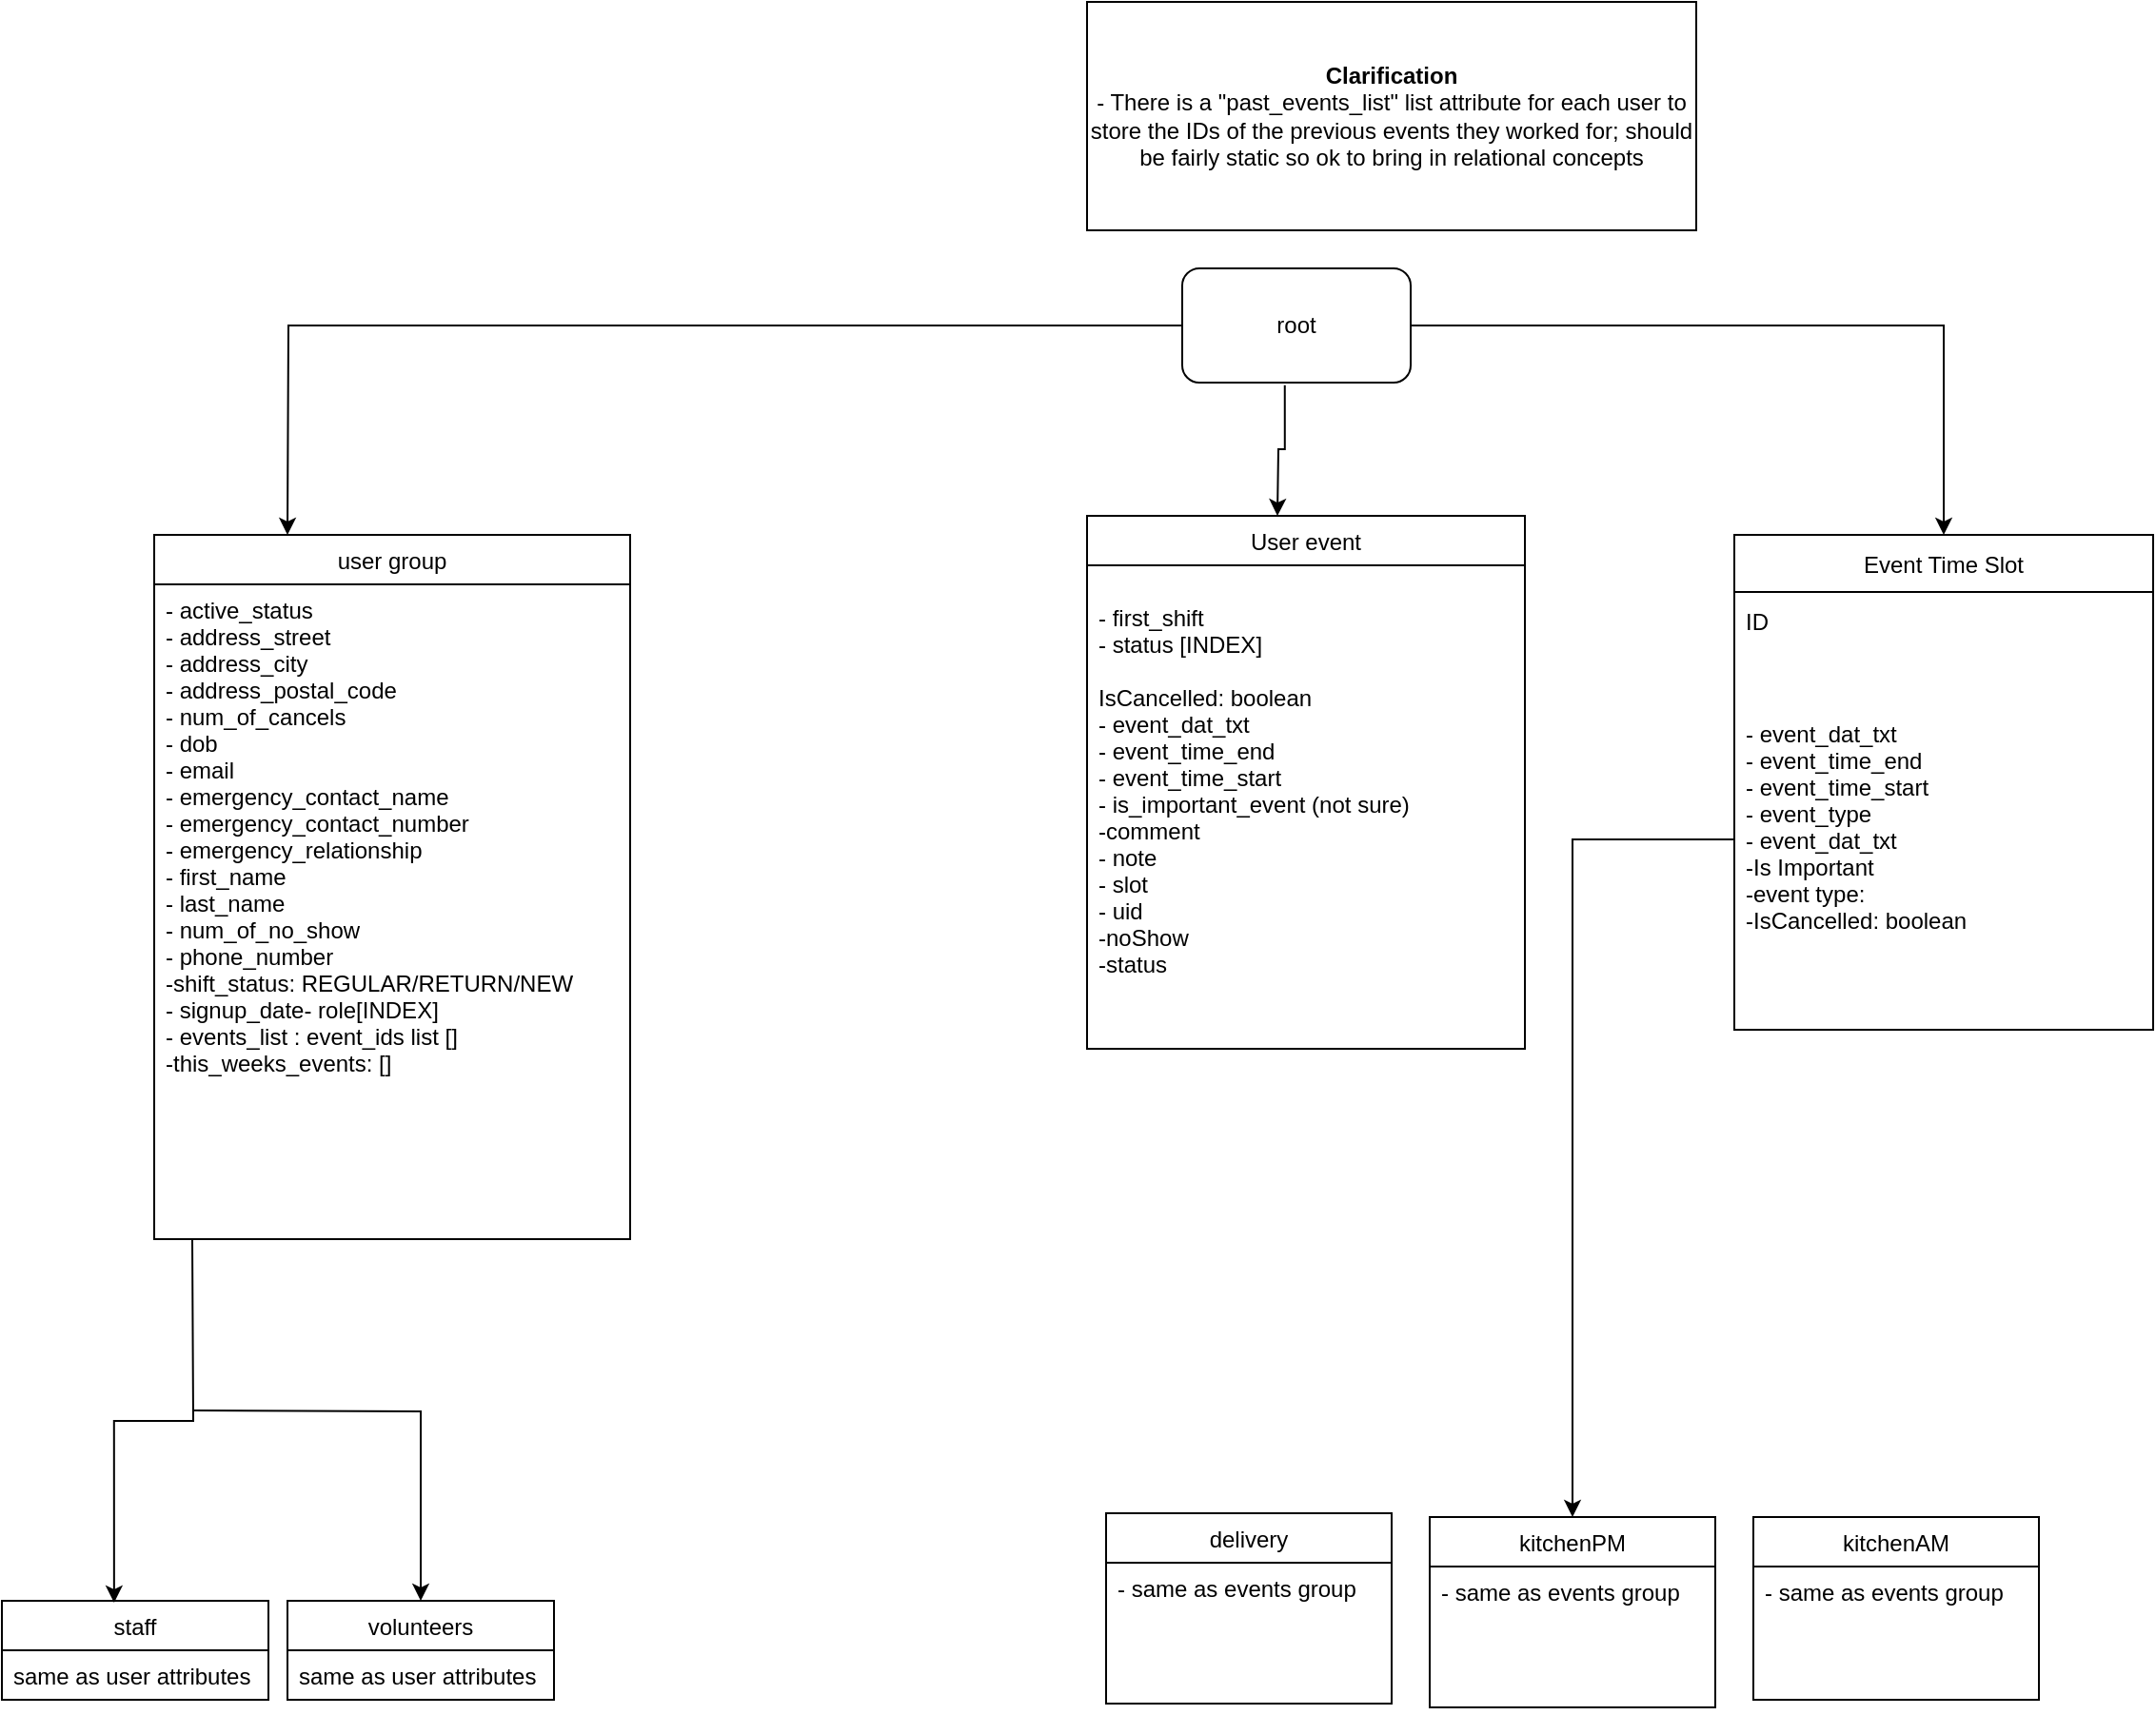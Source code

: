 <mxfile version="16.6.4" type="google"><diagram id="CYc8Alj8YEeZP_eTJ0H1" name="Page-1"><mxGraphModel dx="2188" dy="1157" grid="1" gridSize="10" guides="1" tooltips="1" connect="1" arrows="1" fold="1" page="1" pageScale="1" pageWidth="850" pageHeight="1100" math="0" shadow="0"><root><mxCell id="0"/><mxCell id="1" parent="0"/><mxCell id="iTW5-F_iSUV9SQm6rUlk-3" style="edgeStyle=orthogonalEdgeStyle;rounded=0;orthogonalLoop=1;jettySize=auto;html=1;entryX=0.5;entryY=0;entryDx=0;entryDy=0;" parent="1" source="iTW5-F_iSUV9SQm6rUlk-1" edge="1"><mxGeometry relative="1" as="geometry"><mxPoint x="230" y="280" as="targetPoint"/></mxGeometry></mxCell><mxCell id="iTW5-F_iSUV9SQm6rUlk-22" style="edgeStyle=orthogonalEdgeStyle;rounded=0;orthogonalLoop=1;jettySize=auto;html=1;exitX=0.449;exitY=1.022;exitDx=0;exitDy=0;exitPerimeter=0;" parent="1" source="iTW5-F_iSUV9SQm6rUlk-1" edge="1"><mxGeometry relative="1" as="geometry"><mxPoint x="750" y="270" as="targetPoint"/></mxGeometry></mxCell><mxCell id="XtWPKFYcBMlRlUgMNQ7_-8" style="edgeStyle=orthogonalEdgeStyle;rounded=0;orthogonalLoop=1;jettySize=auto;html=1;exitX=1;exitY=0.5;exitDx=0;exitDy=0;entryX=0.5;entryY=0;entryDx=0;entryDy=0;" edge="1" parent="1" source="iTW5-F_iSUV9SQm6rUlk-1" target="XtWPKFYcBMlRlUgMNQ7_-1"><mxGeometry relative="1" as="geometry"/></mxCell><mxCell id="iTW5-F_iSUV9SQm6rUlk-1" value="root" style="rounded=1;whiteSpace=wrap;html=1;" parent="1" vertex="1"><mxGeometry x="700" y="140" width="120" height="60" as="geometry"/></mxCell><mxCell id="iTW5-F_iSUV9SQm6rUlk-4" value="user group" style="swimlane;fontStyle=0;childLayout=stackLayout;horizontal=1;startSize=26;fillColor=none;horizontalStack=0;resizeParent=1;resizeParentMax=0;resizeLast=0;collapsible=1;marginBottom=0;" parent="1" vertex="1"><mxGeometry x="160" y="280" width="250" height="370" as="geometry"/></mxCell><mxCell id="iTW5-F_iSUV9SQm6rUlk-6" value="- active_status&#xA;- address_street&#xA;- address_city&#xA;- address_postal_code&#xA;- num_of_cancels&#xA;- dob&#xA;- email&#xA;- emergency_contact_name&#xA;- emergency_contact_number&#xA;- emergency_relationship&#xA;- first_name&#xA;- last_name&#xA;- num_of_no_show&#xA;- phone_number&#xA;-shift_status: REGULAR/RETURN/NEW&#xA;- signup_date- role[INDEX]&#xA;- events_list : event_ids list []&#xA;-this_weeks_events: []&#xA;&#xA;&#xA;" style="text;strokeColor=none;fillColor=none;align=left;verticalAlign=top;spacingLeft=4;spacingRight=4;overflow=hidden;rotatable=0;points=[[0,0.5],[1,0.5]];portConstraint=eastwest;" parent="iTW5-F_iSUV9SQm6rUlk-4" vertex="1"><mxGeometry y="26" width="250" height="344" as="geometry"/></mxCell><mxCell id="iTW5-F_iSUV9SQm6rUlk-8" value="volunteers" style="swimlane;fontStyle=0;childLayout=stackLayout;horizontal=1;startSize=26;fillColor=none;horizontalStack=0;resizeParent=1;resizeParentMax=0;resizeLast=0;collapsible=1;marginBottom=0;" parent="1" vertex="1"><mxGeometry x="230" y="840" width="140" height="52" as="geometry"/></mxCell><mxCell id="iTW5-F_iSUV9SQm6rUlk-9" value="same as user attributes" style="text;strokeColor=none;fillColor=none;align=left;verticalAlign=top;spacingLeft=4;spacingRight=4;overflow=hidden;rotatable=0;points=[[0,0.5],[1,0.5]];portConstraint=eastwest;" parent="iTW5-F_iSUV9SQm6rUlk-8" vertex="1"><mxGeometry y="26" width="140" height="26" as="geometry"/></mxCell><mxCell id="iTW5-F_iSUV9SQm6rUlk-12" style="edgeStyle=orthogonalEdgeStyle;rounded=0;orthogonalLoop=1;jettySize=auto;html=1;" parent="1" target="iTW5-F_iSUV9SQm6rUlk-8" edge="1"><mxGeometry relative="1" as="geometry"><mxPoint x="180" y="740" as="sourcePoint"/></mxGeometry></mxCell><mxCell id="iTW5-F_iSUV9SQm6rUlk-13" value="staff" style="swimlane;fontStyle=0;childLayout=stackLayout;horizontal=1;startSize=26;fillColor=none;horizontalStack=0;resizeParent=1;resizeParentMax=0;resizeLast=0;collapsible=1;marginBottom=0;" parent="1" vertex="1"><mxGeometry x="80" y="840" width="140" height="52" as="geometry"/></mxCell><mxCell id="iTW5-F_iSUV9SQm6rUlk-14" value="same as user attributes" style="text;strokeColor=none;fillColor=none;align=left;verticalAlign=top;spacingLeft=4;spacingRight=4;overflow=hidden;rotatable=0;points=[[0,0.5],[1,0.5]];portConstraint=eastwest;" parent="iTW5-F_iSUV9SQm6rUlk-13" vertex="1"><mxGeometry y="26" width="140" height="26" as="geometry"/></mxCell><mxCell id="iTW5-F_iSUV9SQm6rUlk-21" value="&lt;b&gt;Clarification&lt;/b&gt;&lt;br&gt;- There is a &quot;past_events_list&quot; list attribute for each user to store the IDs of the previous events they worked for; should be fairly static so ok to bring in relational concepts" style="rounded=0;whiteSpace=wrap;html=1;" parent="1" vertex="1"><mxGeometry x="650" width="320" height="120" as="geometry"/></mxCell><mxCell id="iTW5-F_iSUV9SQm6rUlk-24" value="User event" style="swimlane;fontStyle=0;childLayout=stackLayout;horizontal=1;startSize=26;fillColor=none;horizontalStack=0;resizeParent=1;resizeParentMax=0;resizeLast=0;collapsible=1;marginBottom=0;" parent="1" vertex="1"><mxGeometry x="650" y="270" width="230" height="280" as="geometry"/></mxCell><mxCell id="iTW5-F_iSUV9SQm6rUlk-25" value="&#xA;- first_shift &#xA;- status [INDEX] &#xA;&#xA;IsCancelled: boolean&#xA;- event_dat_txt&#xA;- event_time_end&#xA;- event_time_start&#xA;- is_important_event (not sure)&#xA;-comment&#xA;- note&#xA;- slot&#xA;- uid&#xA;-noShow&#xA;-status&#xA;&#xA;&#xA;" style="text;strokeColor=none;fillColor=none;align=left;verticalAlign=top;spacingLeft=4;spacingRight=4;overflow=hidden;rotatable=0;points=[[0,0.5],[1,0.5]];portConstraint=eastwest;" parent="iTW5-F_iSUV9SQm6rUlk-24" vertex="1"><mxGeometry y="26" width="230" height="254" as="geometry"/></mxCell><mxCell id="iTW5-F_iSUV9SQm6rUlk-28" value="delivery" style="swimlane;fontStyle=0;childLayout=stackLayout;horizontal=1;startSize=26;fillColor=none;horizontalStack=0;resizeParent=1;resizeParentMax=0;resizeLast=0;collapsible=1;marginBottom=0;" parent="1" vertex="1"><mxGeometry x="660" y="794" width="150" height="100" as="geometry"/></mxCell><mxCell id="iTW5-F_iSUV9SQm6rUlk-29" value="- same as events group" style="text;strokeColor=none;fillColor=none;align=left;verticalAlign=top;spacingLeft=4;spacingRight=4;overflow=hidden;rotatable=0;points=[[0,0.5],[1,0.5]];portConstraint=eastwest;" parent="iTW5-F_iSUV9SQm6rUlk-28" vertex="1"><mxGeometry y="26" width="150" height="74" as="geometry"/></mxCell><mxCell id="iTW5-F_iSUV9SQm6rUlk-30" value="kitchenPM" style="swimlane;fontStyle=0;childLayout=stackLayout;horizontal=1;startSize=26;fillColor=none;horizontalStack=0;resizeParent=1;resizeParentMax=0;resizeLast=0;collapsible=1;marginBottom=0;" parent="1" vertex="1"><mxGeometry x="830" y="796" width="150" height="100" as="geometry"/></mxCell><mxCell id="iTW5-F_iSUV9SQm6rUlk-31" value="- same as events group" style="text;strokeColor=none;fillColor=none;align=left;verticalAlign=top;spacingLeft=4;spacingRight=4;overflow=hidden;rotatable=0;points=[[0,0.5],[1,0.5]];portConstraint=eastwest;" parent="iTW5-F_iSUV9SQm6rUlk-30" vertex="1"><mxGeometry y="26" width="150" height="74" as="geometry"/></mxCell><mxCell id="4ZGWsH42hW3fTyE2jTXR-1" style="edgeStyle=orthogonalEdgeStyle;rounded=0;orthogonalLoop=1;jettySize=auto;html=1;entryX=0.421;entryY=0.019;entryDx=0;entryDy=0;entryPerimeter=0;" parent="1" target="iTW5-F_iSUV9SQm6rUlk-13" edge="1"><mxGeometry relative="1" as="geometry"><mxPoint x="180" y="650" as="sourcePoint"/></mxGeometry></mxCell><mxCell id="4ZGWsH42hW3fTyE2jTXR-5" value="kitchenAM" style="swimlane;fontStyle=0;childLayout=stackLayout;horizontal=1;startSize=26;fillColor=none;horizontalStack=0;resizeParent=1;resizeParentMax=0;resizeLast=0;collapsible=1;marginBottom=0;" parent="1" vertex="1"><mxGeometry x="1000" y="796" width="150" height="96" as="geometry"/></mxCell><mxCell id="4ZGWsH42hW3fTyE2jTXR-6" value="- same as events group" style="text;strokeColor=none;fillColor=none;align=left;verticalAlign=top;spacingLeft=4;spacingRight=4;overflow=hidden;rotatable=0;points=[[0,0.5],[1,0.5]];portConstraint=eastwest;" parent="4ZGWsH42hW3fTyE2jTXR-5" vertex="1"><mxGeometry y="26" width="150" height="70" as="geometry"/></mxCell><mxCell id="XtWPKFYcBMlRlUgMNQ7_-1" value="Event Time Slot" style="swimlane;fontStyle=0;childLayout=stackLayout;horizontal=1;startSize=30;horizontalStack=0;resizeParent=1;resizeParentMax=0;resizeLast=0;collapsible=1;marginBottom=0;" vertex="1" parent="1"><mxGeometry x="990" y="280" width="220" height="260" as="geometry"/></mxCell><mxCell id="XtWPKFYcBMlRlUgMNQ7_-2" value="ID" style="text;strokeColor=none;fillColor=none;align=left;verticalAlign=middle;spacingLeft=4;spacingRight=4;overflow=hidden;points=[[0,0.5],[1,0.5]];portConstraint=eastwest;rotatable=0;" vertex="1" parent="XtWPKFYcBMlRlUgMNQ7_-1"><mxGeometry y="30" width="220" height="30" as="geometry"/></mxCell><mxCell id="XtWPKFYcBMlRlUgMNQ7_-3" value="- event_dat_txt&#xA;- event_time_end&#xA;- event_time_start&#xA;- event_type&#xA;- event_dat_txt&#xA;-Is Important&#xA;-event type:&#xA;-IsCancelled: boolean&#xA;" style="text;strokeColor=none;fillColor=none;align=left;verticalAlign=middle;spacingLeft=4;spacingRight=4;overflow=hidden;points=[[0,0.5],[1,0.5]];portConstraint=eastwest;rotatable=0;" vertex="1" parent="XtWPKFYcBMlRlUgMNQ7_-1"><mxGeometry y="60" width="220" height="200" as="geometry"/></mxCell><mxCell id="XtWPKFYcBMlRlUgMNQ7_-9" style="edgeStyle=orthogonalEdgeStyle;rounded=0;orthogonalLoop=1;jettySize=auto;html=1;exitX=0;exitY=0.5;exitDx=0;exitDy=0;entryX=0.5;entryY=0;entryDx=0;entryDy=0;" edge="1" parent="1" source="XtWPKFYcBMlRlUgMNQ7_-3" target="iTW5-F_iSUV9SQm6rUlk-30"><mxGeometry relative="1" as="geometry"><mxPoint x="940" y="580" as="targetPoint"/><Array as="points"><mxPoint x="905" y="440"/></Array></mxGeometry></mxCell></root></mxGraphModel></diagram></mxfile>